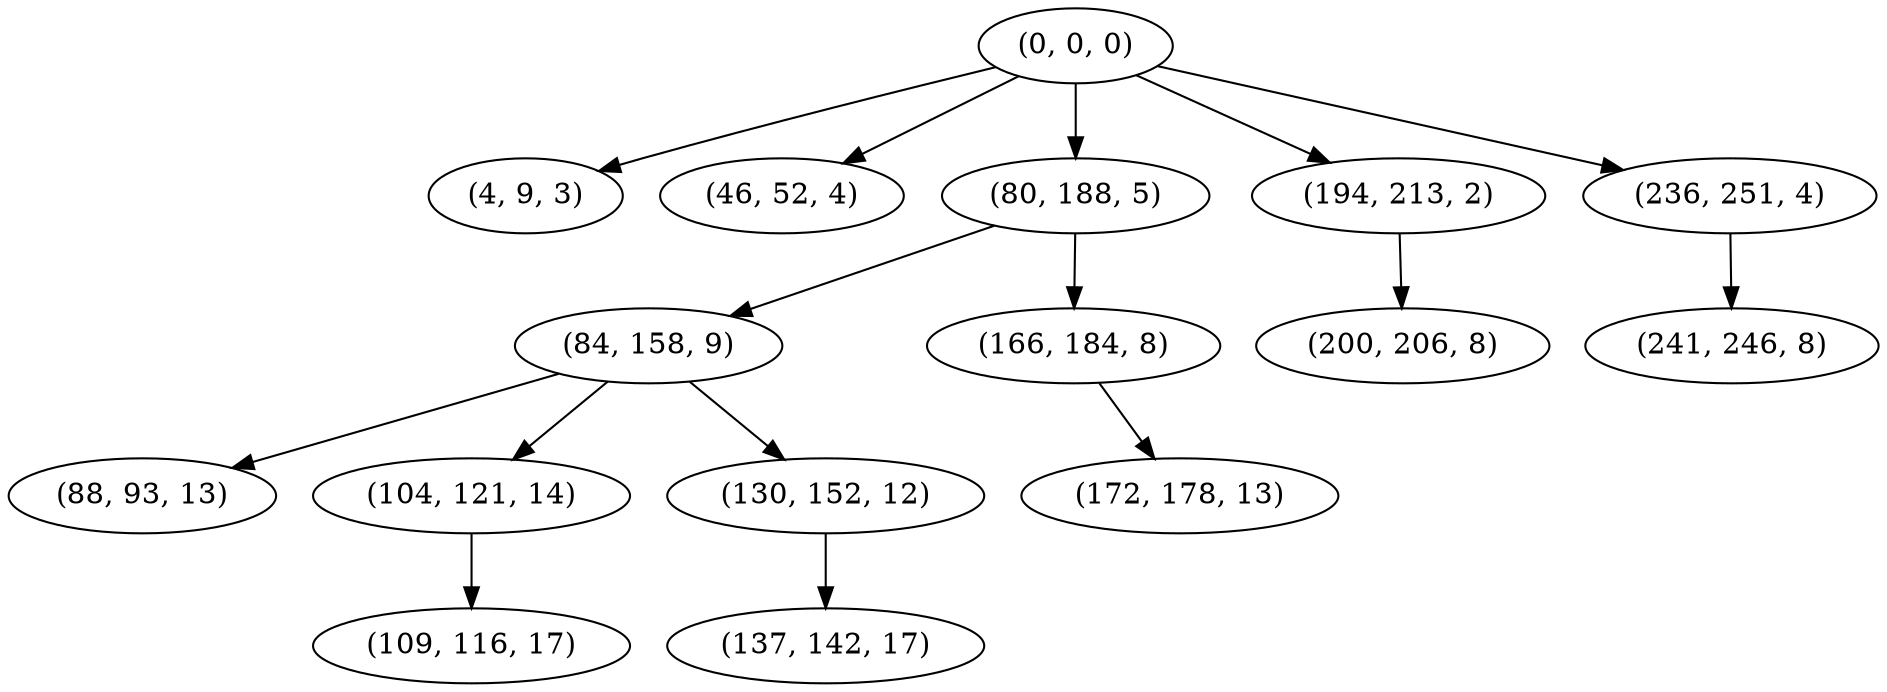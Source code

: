 digraph tree {
    "(0, 0, 0)";
    "(4, 9, 3)";
    "(46, 52, 4)";
    "(80, 188, 5)";
    "(84, 158, 9)";
    "(88, 93, 13)";
    "(104, 121, 14)";
    "(109, 116, 17)";
    "(130, 152, 12)";
    "(137, 142, 17)";
    "(166, 184, 8)";
    "(172, 178, 13)";
    "(194, 213, 2)";
    "(200, 206, 8)";
    "(236, 251, 4)";
    "(241, 246, 8)";
    "(0, 0, 0)" -> "(4, 9, 3)";
    "(0, 0, 0)" -> "(46, 52, 4)";
    "(0, 0, 0)" -> "(80, 188, 5)";
    "(0, 0, 0)" -> "(194, 213, 2)";
    "(0, 0, 0)" -> "(236, 251, 4)";
    "(80, 188, 5)" -> "(84, 158, 9)";
    "(80, 188, 5)" -> "(166, 184, 8)";
    "(84, 158, 9)" -> "(88, 93, 13)";
    "(84, 158, 9)" -> "(104, 121, 14)";
    "(84, 158, 9)" -> "(130, 152, 12)";
    "(104, 121, 14)" -> "(109, 116, 17)";
    "(130, 152, 12)" -> "(137, 142, 17)";
    "(166, 184, 8)" -> "(172, 178, 13)";
    "(194, 213, 2)" -> "(200, 206, 8)";
    "(236, 251, 4)" -> "(241, 246, 8)";
}
